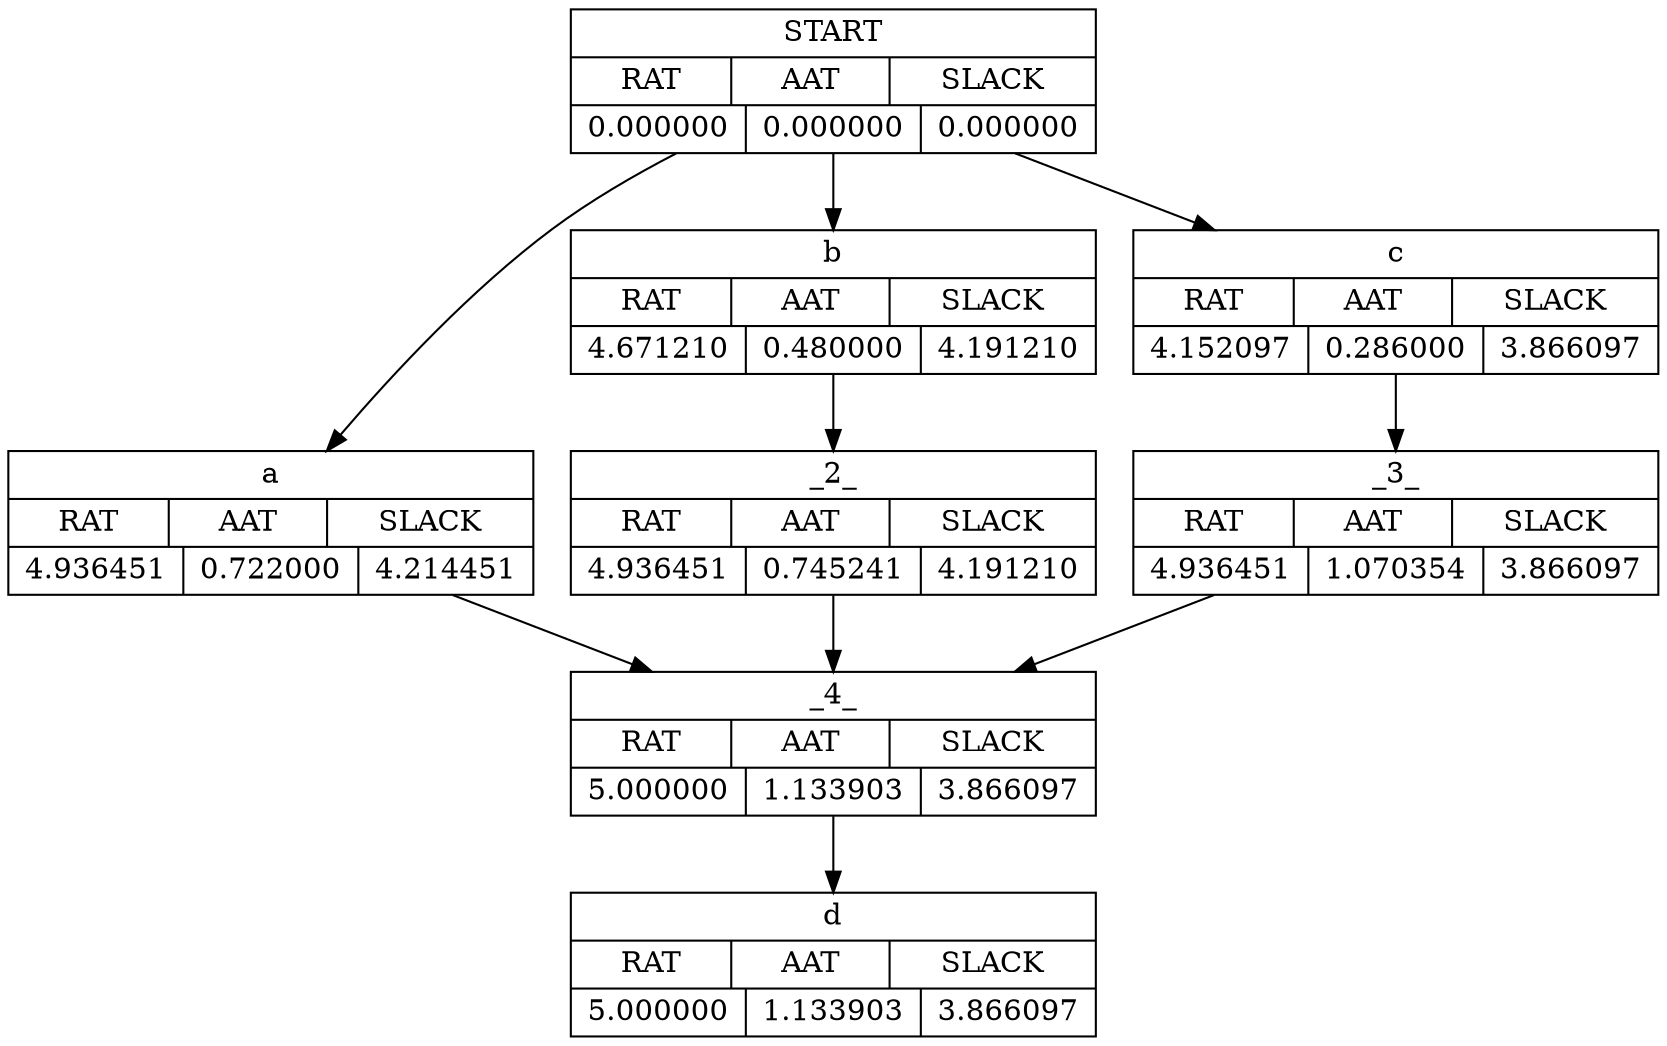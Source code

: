 Digraph G {
START[shape ="record", label = "{{START}|{RAT|AAT|SLACK}|{0.000000|0.000000|0.000000}}"];
a[shape ="record", label = "{{a}|{RAT|AAT|SLACK}|{4.936451|0.722000|4.214451}}"];
b[shape ="record", label = "{{b}|{RAT|AAT|SLACK}|{4.671210|0.480000|4.191210}}"];
c[shape ="record", label = "{{c}|{RAT|AAT|SLACK}|{4.152097|0.286000|3.866097}}"];
d[shape ="record", label = "{{d}|{RAT|AAT|SLACK}|{5.000000|1.133903|3.866097}}"];
_2_[shape ="record", label = "{{_2_}|{RAT|AAT|SLACK}|{4.936451|0.745241|4.191210}}"];
_3_[shape ="record", label = "{{_3_}|{RAT|AAT|SLACK}|{4.936451|1.070354|3.866097}}"];
_4_[shape ="record", label = "{{_4_}|{RAT|AAT|SLACK}|{5.000000|1.133903|3.866097}}"];
START->a;
START->b;
START->c;
a->_4_;
b->_2_;
c->_3_;
_2_->_4_;
_3_->_4_;
_4_->d;
}

